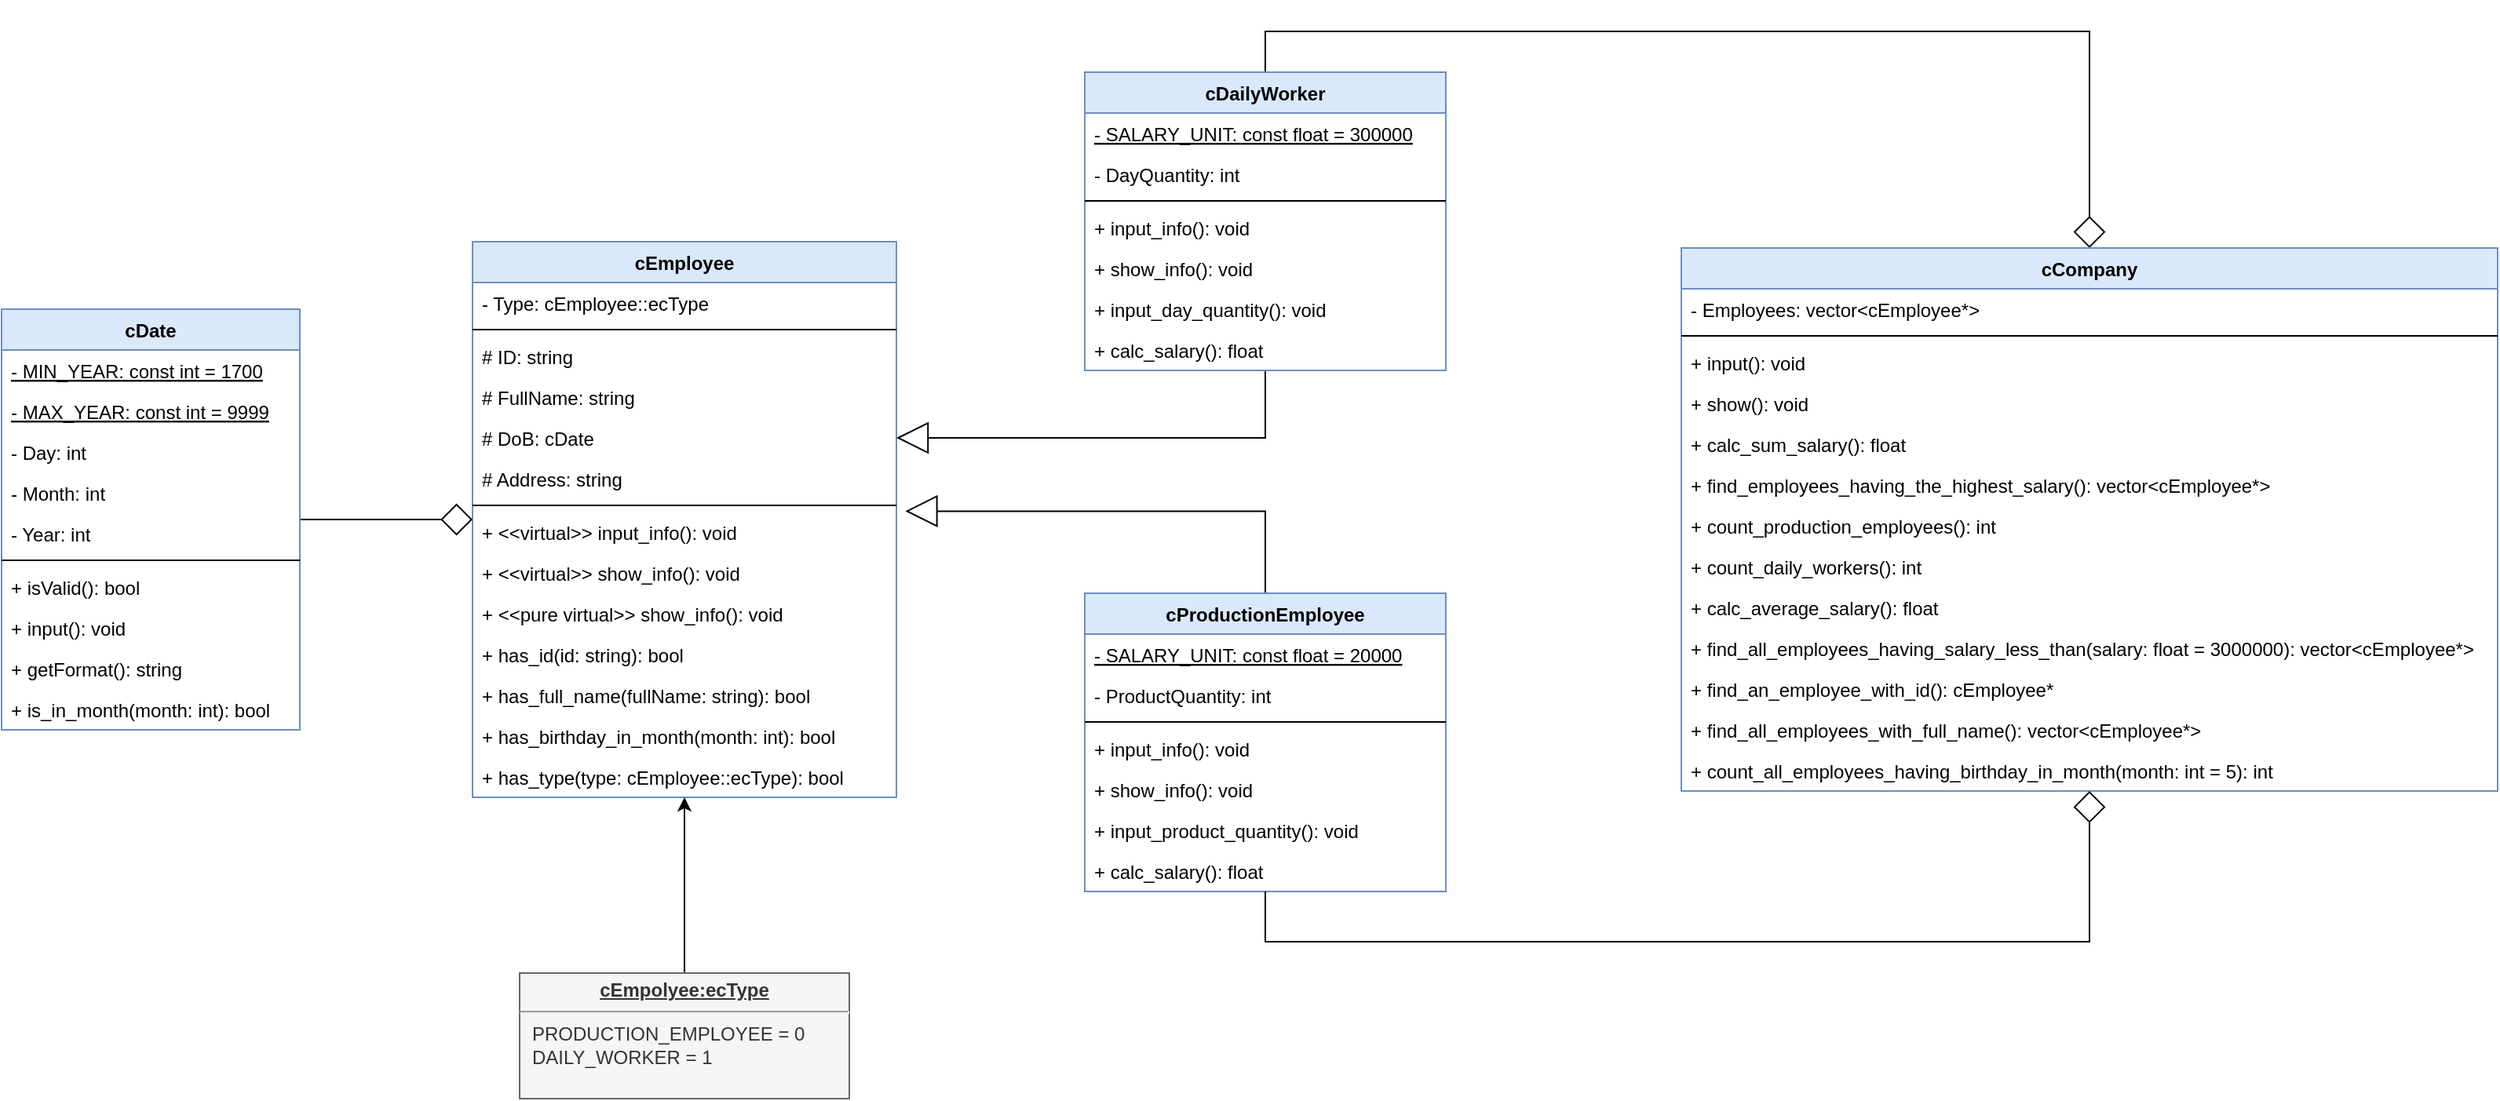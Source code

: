 <mxfile version="10.9.5" type="device"><diagram id="v5MqZyTFadwwDJ8p9PbC" name="Page-1"><mxGraphModel dx="1596" dy="252" grid="1" gridSize="10" guides="1" tooltips="1" connect="1" arrows="1" fold="1" page="1" pageScale="1" pageWidth="1100" pageHeight="850" math="0" shadow="0"><root><mxCell id="0"/><mxCell id="1" parent="0"/><mxCell id="VCO9ZBEmy9Mn7Rd7YqWk-1" value="cEmployee" style="swimlane;fontStyle=1;align=center;verticalAlign=top;childLayout=stackLayout;horizontal=1;startSize=26;horizontalStack=0;resizeParent=1;resizeParentMax=0;resizeLast=0;collapsible=1;marginBottom=0;fillColor=#dae8fc;strokeColor=#6c8ebf;" parent="1" vertex="1"><mxGeometry x="260" y="264" width="270" height="354" as="geometry"/></mxCell><mxCell id="VCO9ZBEmy9Mn7Rd7YqWk-2" value="- Type: cEmployee::ecType" style="text;strokeColor=none;fillColor=none;align=left;verticalAlign=top;spacingLeft=4;spacingRight=4;overflow=hidden;rotatable=0;points=[[0,0.5],[1,0.5]];portConstraint=eastwest;" parent="VCO9ZBEmy9Mn7Rd7YqWk-1" vertex="1"><mxGeometry y="26" width="270" height="26" as="geometry"/></mxCell><mxCell id="HF7AK4PgKATqWKthVQVp-9" value="" style="line;strokeWidth=1;fillColor=none;align=left;verticalAlign=middle;spacingTop=-1;spacingLeft=3;spacingRight=3;rotatable=0;labelPosition=right;points=[];portConstraint=eastwest;" vertex="1" parent="VCO9ZBEmy9Mn7Rd7YqWk-1"><mxGeometry y="52" width="270" height="8" as="geometry"/></mxCell><mxCell id="HF7AK4PgKATqWKthVQVp-8" value="# ID: string" style="text;strokeColor=none;fillColor=none;align=left;verticalAlign=top;spacingLeft=4;spacingRight=4;overflow=hidden;rotatable=0;points=[[0,0.5],[1,0.5]];portConstraint=eastwest;" vertex="1" parent="VCO9ZBEmy9Mn7Rd7YqWk-1"><mxGeometry y="60" width="270" height="26" as="geometry"/></mxCell><mxCell id="VCO9ZBEmy9Mn7Rd7YqWk-4" value="# FullName: string" style="text;strokeColor=none;fillColor=none;align=left;verticalAlign=top;spacingLeft=4;spacingRight=4;overflow=hidden;rotatable=0;points=[[0,0.5],[1,0.5]];portConstraint=eastwest;" parent="VCO9ZBEmy9Mn7Rd7YqWk-1" vertex="1"><mxGeometry y="86" width="270" height="26" as="geometry"/></mxCell><mxCell id="VCO9ZBEmy9Mn7Rd7YqWk-9" value="# DoB: cDate" style="text;strokeColor=none;fillColor=none;align=left;verticalAlign=top;spacingLeft=4;spacingRight=4;overflow=hidden;rotatable=0;points=[[0,0.5],[1,0.5]];portConstraint=eastwest;" parent="VCO9ZBEmy9Mn7Rd7YqWk-1" vertex="1"><mxGeometry y="112" width="270" height="26" as="geometry"/></mxCell><mxCell id="VCO9ZBEmy9Mn7Rd7YqWk-10" value="# Address: string" style="text;strokeColor=none;fillColor=none;align=left;verticalAlign=top;spacingLeft=4;spacingRight=4;overflow=hidden;rotatable=0;points=[[0,0.5],[1,0.5]];portConstraint=eastwest;" parent="VCO9ZBEmy9Mn7Rd7YqWk-1" vertex="1"><mxGeometry y="138" width="270" height="26" as="geometry"/></mxCell><mxCell id="VCO9ZBEmy9Mn7Rd7YqWk-3" value="" style="line;strokeWidth=1;fillColor=none;align=left;verticalAlign=middle;spacingTop=-1;spacingLeft=3;spacingRight=3;rotatable=0;labelPosition=right;points=[];portConstraint=eastwest;" parent="VCO9ZBEmy9Mn7Rd7YqWk-1" vertex="1"><mxGeometry y="164" width="270" height="8" as="geometry"/></mxCell><mxCell id="VCO9ZBEmy9Mn7Rd7YqWk-12" value="+ &lt;&lt;virtual&gt;&gt; input_info(): void" style="text;strokeColor=none;fillColor=none;align=left;verticalAlign=top;spacingLeft=4;spacingRight=4;overflow=hidden;rotatable=0;points=[[0,0.5],[1,0.5]];portConstraint=eastwest;" parent="VCO9ZBEmy9Mn7Rd7YqWk-1" vertex="1"><mxGeometry y="172" width="270" height="26" as="geometry"/></mxCell><mxCell id="VCO9ZBEmy9Mn7Rd7YqWk-13" value="+ &lt;&lt;virtual&gt;&gt; show_info(): void" style="text;strokeColor=none;fillColor=none;align=left;verticalAlign=top;spacingLeft=4;spacingRight=4;overflow=hidden;rotatable=0;points=[[0,0.5],[1,0.5]];portConstraint=eastwest;" parent="VCO9ZBEmy9Mn7Rd7YqWk-1" vertex="1"><mxGeometry y="198" width="270" height="26" as="geometry"/></mxCell><mxCell id="HF7AK4PgKATqWKthVQVp-2" value="+ &lt;&lt;pure virtual&gt;&gt; show_info(): void" style="text;strokeColor=none;fillColor=none;align=left;verticalAlign=top;spacingLeft=4;spacingRight=4;overflow=hidden;rotatable=0;points=[[0,0.5],[1,0.5]];portConstraint=eastwest;" vertex="1" parent="VCO9ZBEmy9Mn7Rd7YqWk-1"><mxGeometry y="224" width="270" height="26" as="geometry"/></mxCell><mxCell id="HF7AK4PgKATqWKthVQVp-10" value="+ has_id(id: string): bool" style="text;strokeColor=none;fillColor=none;align=left;verticalAlign=top;spacingLeft=4;spacingRight=4;overflow=hidden;rotatable=0;points=[[0,0.5],[1,0.5]];portConstraint=eastwest;" vertex="1" parent="VCO9ZBEmy9Mn7Rd7YqWk-1"><mxGeometry y="250" width="270" height="26" as="geometry"/></mxCell><mxCell id="HF7AK4PgKATqWKthVQVp-11" value="+ has_full_name(fullName: string): bool" style="text;strokeColor=none;fillColor=none;align=left;verticalAlign=top;spacingLeft=4;spacingRight=4;overflow=hidden;rotatable=0;points=[[0,0.5],[1,0.5]];portConstraint=eastwest;" vertex="1" parent="VCO9ZBEmy9Mn7Rd7YqWk-1"><mxGeometry y="276" width="270" height="26" as="geometry"/></mxCell><mxCell id="HF7AK4PgKATqWKthVQVp-12" value="+ has_birthday_in_month(month: int): bool" style="text;strokeColor=none;fillColor=none;align=left;verticalAlign=top;spacingLeft=4;spacingRight=4;overflow=hidden;rotatable=0;points=[[0,0.5],[1,0.5]];portConstraint=eastwest;" vertex="1" parent="VCO9ZBEmy9Mn7Rd7YqWk-1"><mxGeometry y="302" width="270" height="26" as="geometry"/></mxCell><mxCell id="HF7AK4PgKATqWKthVQVp-13" value="+ has_type(type: cEmployee::ecType): bool" style="text;strokeColor=none;fillColor=none;align=left;verticalAlign=top;spacingLeft=4;spacingRight=4;overflow=hidden;rotatable=0;points=[[0,0.5],[1,0.5]];portConstraint=eastwest;" vertex="1" parent="VCO9ZBEmy9Mn7Rd7YqWk-1"><mxGeometry y="328" width="270" height="26" as="geometry"/></mxCell><mxCell id="6BlQhy7y3fK6LeED78M9-3" style="edgeStyle=orthogonalEdgeStyle;rounded=0;orthogonalLoop=1;jettySize=auto;html=1;endArrow=diamond;endFill=0;startSize=18;endSize=18;" parent="1" source="VCO9ZBEmy9Mn7Rd7YqWk-18" target="VCO9ZBEmy9Mn7Rd7YqWk-1" edge="1"><mxGeometry relative="1" as="geometry"/></mxCell><mxCell id="VCO9ZBEmy9Mn7Rd7YqWk-18" value="cDate" style="swimlane;fontStyle=1;align=center;verticalAlign=top;childLayout=stackLayout;horizontal=1;startSize=26;horizontalStack=0;resizeParent=1;resizeParentMax=0;resizeLast=0;collapsible=1;marginBottom=0;fillColor=#dae8fc;strokeColor=#6c8ebf;" parent="1" vertex="1"><mxGeometry x="-40" y="307" width="190" height="268" as="geometry"/></mxCell><mxCell id="VCO9ZBEmy9Mn7Rd7YqWk-23" value="- MIN_YEAR: const int = 1700" style="text;strokeColor=none;fillColor=none;align=left;verticalAlign=top;spacingLeft=4;spacingRight=4;overflow=hidden;rotatable=0;points=[[0,0.5],[1,0.5]];portConstraint=eastwest;fontStyle=4" parent="VCO9ZBEmy9Mn7Rd7YqWk-18" vertex="1"><mxGeometry y="26" width="190" height="26" as="geometry"/></mxCell><mxCell id="VCO9ZBEmy9Mn7Rd7YqWk-24" value="- MAX_YEAR: const int = 9999" style="text;strokeColor=none;fillColor=none;align=left;verticalAlign=top;spacingLeft=4;spacingRight=4;overflow=hidden;rotatable=0;points=[[0,0.5],[1,0.5]];portConstraint=eastwest;fontStyle=4" parent="VCO9ZBEmy9Mn7Rd7YqWk-18" vertex="1"><mxGeometry y="52" width="190" height="26" as="geometry"/></mxCell><mxCell id="VCO9ZBEmy9Mn7Rd7YqWk-19" value="- Day: int" style="text;strokeColor=none;fillColor=none;align=left;verticalAlign=top;spacingLeft=4;spacingRight=4;overflow=hidden;rotatable=0;points=[[0,0.5],[1,0.5]];portConstraint=eastwest;" parent="VCO9ZBEmy9Mn7Rd7YqWk-18" vertex="1"><mxGeometry y="78" width="190" height="26" as="geometry"/></mxCell><mxCell id="VCO9ZBEmy9Mn7Rd7YqWk-21" value="- Month: int" style="text;strokeColor=none;fillColor=none;align=left;verticalAlign=top;spacingLeft=4;spacingRight=4;overflow=hidden;rotatable=0;points=[[0,0.5],[1,0.5]];portConstraint=eastwest;" parent="VCO9ZBEmy9Mn7Rd7YqWk-18" vertex="1"><mxGeometry y="104" width="190" height="26" as="geometry"/></mxCell><mxCell id="VCO9ZBEmy9Mn7Rd7YqWk-22" value="- Year: int" style="text;strokeColor=none;fillColor=none;align=left;verticalAlign=top;spacingLeft=4;spacingRight=4;overflow=hidden;rotatable=0;points=[[0,0.5],[1,0.5]];portConstraint=eastwest;" parent="VCO9ZBEmy9Mn7Rd7YqWk-18" vertex="1"><mxGeometry y="130" width="190" height="26" as="geometry"/></mxCell><mxCell id="VCO9ZBEmy9Mn7Rd7YqWk-28" value="" style="line;strokeWidth=1;fillColor=none;align=left;verticalAlign=middle;spacingTop=-1;spacingLeft=3;spacingRight=3;rotatable=0;labelPosition=right;points=[];portConstraint=eastwest;" parent="VCO9ZBEmy9Mn7Rd7YqWk-18" vertex="1"><mxGeometry y="156" width="190" height="8" as="geometry"/></mxCell><mxCell id="VCO9ZBEmy9Mn7Rd7YqWk-25" value="+ isValid(): bool" style="text;strokeColor=none;fillColor=none;align=left;verticalAlign=top;spacingLeft=4;spacingRight=4;overflow=hidden;rotatable=0;points=[[0,0.5],[1,0.5]];portConstraint=eastwest;" parent="VCO9ZBEmy9Mn7Rd7YqWk-18" vertex="1"><mxGeometry y="164" width="190" height="26" as="geometry"/></mxCell><mxCell id="VCO9ZBEmy9Mn7Rd7YqWk-26" value="+ input(): void" style="text;strokeColor=none;fillColor=none;align=left;verticalAlign=top;spacingLeft=4;spacingRight=4;overflow=hidden;rotatable=0;points=[[0,0.5],[1,0.5]];portConstraint=eastwest;" parent="VCO9ZBEmy9Mn7Rd7YqWk-18" vertex="1"><mxGeometry y="190" width="190" height="26" as="geometry"/></mxCell><mxCell id="VCO9ZBEmy9Mn7Rd7YqWk-27" value="+ getFormat(): string" style="text;strokeColor=none;fillColor=none;align=left;verticalAlign=top;spacingLeft=4;spacingRight=4;overflow=hidden;rotatable=0;points=[[0,0.5],[1,0.5]];portConstraint=eastwest;" parent="VCO9ZBEmy9Mn7Rd7YqWk-18" vertex="1"><mxGeometry y="216" width="190" height="26" as="geometry"/></mxCell><mxCell id="HF7AK4PgKATqWKthVQVp-1" value="+ is_in_month(month: int): bool" style="text;strokeColor=none;fillColor=none;align=left;verticalAlign=top;spacingLeft=4;spacingRight=4;overflow=hidden;rotatable=0;points=[[0,0.5],[1,0.5]];portConstraint=eastwest;" vertex="1" parent="VCO9ZBEmy9Mn7Rd7YqWk-18"><mxGeometry y="242" width="190" height="26" as="geometry"/></mxCell><mxCell id="VCO9ZBEmy9Mn7Rd7YqWk-86" style="edgeStyle=orthogonalEdgeStyle;rounded=0;orthogonalLoop=1;jettySize=auto;html=1;entryX=1.019;entryY=-0.205;entryDx=0;entryDy=0;entryPerimeter=0;endArrow=block;endFill=0;endSize=18;startSize=18;" parent="1" source="VCO9ZBEmy9Mn7Rd7YqWk-29" edge="1"><mxGeometry relative="1" as="geometry"><mxPoint x="535.714" y="435.714" as="targetPoint"/><Array as="points"><mxPoint x="765" y="436"/></Array></mxGeometry></mxCell><mxCell id="VCO9ZBEmy9Mn7Rd7YqWk-29" value="cProductionEmployee" style="swimlane;fontStyle=1;align=center;verticalAlign=top;childLayout=stackLayout;horizontal=1;startSize=26;horizontalStack=0;resizeParent=1;resizeParentMax=0;resizeLast=0;collapsible=1;marginBottom=0;fillColor=#dae8fc;strokeColor=#6c8ebf;" parent="1" vertex="1"><mxGeometry x="650" y="488" width="230" height="190" as="geometry"/></mxCell><mxCell id="VCO9ZBEmy9Mn7Rd7YqWk-30" value="- SALARY_UNIT: const float = 20000" style="text;strokeColor=none;fillColor=none;align=left;verticalAlign=top;spacingLeft=4;spacingRight=4;overflow=hidden;rotatable=0;points=[[0,0.5],[1,0.5]];portConstraint=eastwest;fontStyle=4" parent="VCO9ZBEmy9Mn7Rd7YqWk-29" vertex="1"><mxGeometry y="26" width="230" height="26" as="geometry"/></mxCell><mxCell id="VCO9ZBEmy9Mn7Rd7YqWk-32" value="- ProductQuantity: int" style="text;strokeColor=none;fillColor=none;align=left;verticalAlign=top;spacingLeft=4;spacingRight=4;overflow=hidden;rotatable=0;points=[[0,0.5],[1,0.5]];portConstraint=eastwest;" parent="VCO9ZBEmy9Mn7Rd7YqWk-29" vertex="1"><mxGeometry y="52" width="230" height="26" as="geometry"/></mxCell><mxCell id="VCO9ZBEmy9Mn7Rd7YqWk-31" value="" style="line;strokeWidth=1;fillColor=none;align=left;verticalAlign=middle;spacingTop=-1;spacingLeft=3;spacingRight=3;rotatable=0;labelPosition=right;points=[];portConstraint=eastwest;" parent="VCO9ZBEmy9Mn7Rd7YqWk-29" vertex="1"><mxGeometry y="78" width="230" height="8" as="geometry"/></mxCell><mxCell id="VCO9ZBEmy9Mn7Rd7YqWk-45" value="+ input_info(): void" style="text;strokeColor=none;fillColor=none;align=left;verticalAlign=top;spacingLeft=4;spacingRight=4;overflow=hidden;rotatable=0;points=[[0,0.5],[1,0.5]];portConstraint=eastwest;" parent="VCO9ZBEmy9Mn7Rd7YqWk-29" vertex="1"><mxGeometry y="86" width="230" height="26" as="geometry"/></mxCell><mxCell id="VCO9ZBEmy9Mn7Rd7YqWk-46" value="+ show_info(): void" style="text;strokeColor=none;fillColor=none;align=left;verticalAlign=top;spacingLeft=4;spacingRight=4;overflow=hidden;rotatable=0;points=[[0,0.5],[1,0.5]];portConstraint=eastwest;" parent="VCO9ZBEmy9Mn7Rd7YqWk-29" vertex="1"><mxGeometry y="112" width="230" height="26" as="geometry"/></mxCell><mxCell id="VCO9ZBEmy9Mn7Rd7YqWk-47" value="+ input_product_quantity(): void" style="text;strokeColor=none;fillColor=none;align=left;verticalAlign=top;spacingLeft=4;spacingRight=4;overflow=hidden;rotatable=0;points=[[0,0.5],[1,0.5]];portConstraint=eastwest;" parent="VCO9ZBEmy9Mn7Rd7YqWk-29" vertex="1"><mxGeometry y="138" width="230" height="26" as="geometry"/></mxCell><mxCell id="VCO9ZBEmy9Mn7Rd7YqWk-48" value="+ calc_salary(): float" style="text;strokeColor=none;fillColor=none;align=left;verticalAlign=top;spacingLeft=4;spacingRight=4;overflow=hidden;rotatable=0;points=[[0,0.5],[1,0.5]];portConstraint=eastwest;" parent="VCO9ZBEmy9Mn7Rd7YqWk-29" vertex="1"><mxGeometry y="164" width="230" height="26" as="geometry"/></mxCell><mxCell id="VCO9ZBEmy9Mn7Rd7YqWk-85" style="edgeStyle=orthogonalEdgeStyle;rounded=0;orthogonalLoop=1;jettySize=auto;html=1;entryX=1;entryY=0.5;entryDx=0;entryDy=0;endArrow=block;endFill=0;endSize=18;startSize=18;" parent="1" source="VCO9ZBEmy9Mn7Rd7YqWk-50" target="VCO9ZBEmy9Mn7Rd7YqWk-9" edge="1"><mxGeometry relative="1" as="geometry"/></mxCell><mxCell id="VCO9ZBEmy9Mn7Rd7YqWk-88" style="edgeStyle=orthogonalEdgeStyle;rounded=0;orthogonalLoop=1;jettySize=auto;html=1;entryX=0.5;entryY=0;entryDx=0;entryDy=0;startSize=18;endArrow=diamond;endFill=0;endSize=18;" parent="1" source="VCO9ZBEmy9Mn7Rd7YqWk-50" target="VCO9ZBEmy9Mn7Rd7YqWk-66" edge="1"><mxGeometry relative="1" as="geometry"><Array as="points"><mxPoint x="765" y="130"/><mxPoint x="1290" y="130"/></Array></mxGeometry></mxCell><mxCell id="VCO9ZBEmy9Mn7Rd7YqWk-50" value="cDailyWorker" style="swimlane;fontStyle=1;align=center;verticalAlign=top;childLayout=stackLayout;horizontal=1;startSize=26;horizontalStack=0;resizeParent=1;resizeParentMax=0;resizeLast=0;collapsible=1;marginBottom=0;fillColor=#dae8fc;strokeColor=#6c8ebf;" parent="1" vertex="1"><mxGeometry x="650" y="156" width="230" height="190" as="geometry"/></mxCell><mxCell id="VCO9ZBEmy9Mn7Rd7YqWk-51" value="- SALARY_UNIT: const float = 300000" style="text;strokeColor=none;fillColor=none;align=left;verticalAlign=top;spacingLeft=4;spacingRight=4;overflow=hidden;rotatable=0;points=[[0,0.5],[1,0.5]];portConstraint=eastwest;fontStyle=4" parent="VCO9ZBEmy9Mn7Rd7YqWk-50" vertex="1"><mxGeometry y="26" width="230" height="26" as="geometry"/></mxCell><mxCell id="VCO9ZBEmy9Mn7Rd7YqWk-53" value="- DayQuantity: int" style="text;strokeColor=none;fillColor=none;align=left;verticalAlign=top;spacingLeft=4;spacingRight=4;overflow=hidden;rotatable=0;points=[[0,0.5],[1,0.5]];portConstraint=eastwest;" parent="VCO9ZBEmy9Mn7Rd7YqWk-50" vertex="1"><mxGeometry y="52" width="230" height="26" as="geometry"/></mxCell><mxCell id="VCO9ZBEmy9Mn7Rd7YqWk-52" value="" style="line;strokeWidth=1;fillColor=none;align=left;verticalAlign=middle;spacingTop=-1;spacingLeft=3;spacingRight=3;rotatable=0;labelPosition=right;points=[];portConstraint=eastwest;" parent="VCO9ZBEmy9Mn7Rd7YqWk-50" vertex="1"><mxGeometry y="78" width="230" height="8" as="geometry"/></mxCell><mxCell id="VCO9ZBEmy9Mn7Rd7YqWk-62" value="+ input_info(): void" style="text;strokeColor=none;fillColor=none;align=left;verticalAlign=top;spacingLeft=4;spacingRight=4;overflow=hidden;rotatable=0;points=[[0,0.5],[1,0.5]];portConstraint=eastwest;" parent="VCO9ZBEmy9Mn7Rd7YqWk-50" vertex="1"><mxGeometry y="86" width="230" height="26" as="geometry"/></mxCell><mxCell id="VCO9ZBEmy9Mn7Rd7YqWk-63" value="+ show_info(): void" style="text;strokeColor=none;fillColor=none;align=left;verticalAlign=top;spacingLeft=4;spacingRight=4;overflow=hidden;rotatable=0;points=[[0,0.5],[1,0.5]];portConstraint=eastwest;" parent="VCO9ZBEmy9Mn7Rd7YqWk-50" vertex="1"><mxGeometry y="112" width="230" height="26" as="geometry"/></mxCell><mxCell id="VCO9ZBEmy9Mn7Rd7YqWk-64" value="+ input_day_quantity(): void" style="text;strokeColor=none;fillColor=none;align=left;verticalAlign=top;spacingLeft=4;spacingRight=4;overflow=hidden;rotatable=0;points=[[0,0.5],[1,0.5]];portConstraint=eastwest;" parent="VCO9ZBEmy9Mn7Rd7YqWk-50" vertex="1"><mxGeometry y="138" width="230" height="26" as="geometry"/></mxCell><mxCell id="VCO9ZBEmy9Mn7Rd7YqWk-65" value="+ calc_salary(): float" style="text;strokeColor=none;fillColor=none;align=left;verticalAlign=top;spacingLeft=4;spacingRight=4;overflow=hidden;rotatable=0;points=[[0,0.5],[1,0.5]];portConstraint=eastwest;" parent="VCO9ZBEmy9Mn7Rd7YqWk-50" vertex="1"><mxGeometry y="164" width="230" height="26" as="geometry"/></mxCell><mxCell id="VCO9ZBEmy9Mn7Rd7YqWk-66" value="cCompany" style="swimlane;fontStyle=1;align=center;verticalAlign=top;childLayout=stackLayout;horizontal=1;startSize=26;horizontalStack=0;resizeParent=1;resizeParentMax=0;resizeLast=0;collapsible=1;marginBottom=0;fillColor=#dae8fc;strokeColor=#6c8ebf;" parent="1" vertex="1"><mxGeometry x="1030" y="268" width="520" height="346" as="geometry"/></mxCell><mxCell id="VCO9ZBEmy9Mn7Rd7YqWk-67" value="- Employees: vector&lt;cEmployee*&gt;" style="text;strokeColor=none;fillColor=none;align=left;verticalAlign=top;spacingLeft=4;spacingRight=4;overflow=hidden;rotatable=0;points=[[0,0.5],[1,0.5]];portConstraint=eastwest;" parent="VCO9ZBEmy9Mn7Rd7YqWk-66" vertex="1"><mxGeometry y="26" width="520" height="26" as="geometry"/></mxCell><mxCell id="HF7AK4PgKATqWKthVQVp-45" value="" style="line;strokeWidth=1;fillColor=none;align=left;verticalAlign=middle;spacingTop=-1;spacingLeft=3;spacingRight=3;rotatable=0;labelPosition=right;points=[];portConstraint=eastwest;" vertex="1" parent="VCO9ZBEmy9Mn7Rd7YqWk-66"><mxGeometry y="52" width="520" height="8" as="geometry"/></mxCell><mxCell id="HF7AK4PgKATqWKthVQVp-16" value="+ input(): void" style="text;strokeColor=none;fillColor=none;align=left;verticalAlign=top;spacingLeft=4;spacingRight=4;overflow=hidden;rotatable=0;points=[[0,0.5],[1,0.5]];portConstraint=eastwest;" vertex="1" parent="VCO9ZBEmy9Mn7Rd7YqWk-66"><mxGeometry y="60" width="520" height="26" as="geometry"/></mxCell><mxCell id="HF7AK4PgKATqWKthVQVp-17" value="+ show(): void" style="text;strokeColor=none;fillColor=none;align=left;verticalAlign=top;spacingLeft=4;spacingRight=4;overflow=hidden;rotatable=0;points=[[0,0.5],[1,0.5]];portConstraint=eastwest;" vertex="1" parent="VCO9ZBEmy9Mn7Rd7YqWk-66"><mxGeometry y="86" width="520" height="26" as="geometry"/></mxCell><mxCell id="HF7AK4PgKATqWKthVQVp-18" value="+ calc_sum_salary(): float" style="text;strokeColor=none;fillColor=none;align=left;verticalAlign=top;spacingLeft=4;spacingRight=4;overflow=hidden;rotatable=0;points=[[0,0.5],[1,0.5]];portConstraint=eastwest;" vertex="1" parent="VCO9ZBEmy9Mn7Rd7YqWk-66"><mxGeometry y="112" width="520" height="26" as="geometry"/></mxCell><mxCell id="HF7AK4PgKATqWKthVQVp-19" value="+ find_employees_having_the_highest_salary(): vector&lt;cEmployee*&gt;" style="text;strokeColor=none;fillColor=none;align=left;verticalAlign=top;spacingLeft=4;spacingRight=4;overflow=hidden;rotatable=0;points=[[0,0.5],[1,0.5]];portConstraint=eastwest;" vertex="1" parent="VCO9ZBEmy9Mn7Rd7YqWk-66"><mxGeometry y="138" width="520" height="26" as="geometry"/></mxCell><mxCell id="HF7AK4PgKATqWKthVQVp-20" value="+ count_production_employees(): int" style="text;strokeColor=none;fillColor=none;align=left;verticalAlign=top;spacingLeft=4;spacingRight=4;overflow=hidden;rotatable=0;points=[[0,0.5],[1,0.5]];portConstraint=eastwest;" vertex="1" parent="VCO9ZBEmy9Mn7Rd7YqWk-66"><mxGeometry y="164" width="520" height="26" as="geometry"/></mxCell><mxCell id="HF7AK4PgKATqWKthVQVp-28" value="+ count_daily_workers(): int" style="text;strokeColor=none;fillColor=none;align=left;verticalAlign=top;spacingLeft=4;spacingRight=4;overflow=hidden;rotatable=0;points=[[0,0.5],[1,0.5]];portConstraint=eastwest;" vertex="1" parent="VCO9ZBEmy9Mn7Rd7YqWk-66"><mxGeometry y="190" width="520" height="26" as="geometry"/></mxCell><mxCell id="HF7AK4PgKATqWKthVQVp-29" value="+ calc_average_salary(): float" style="text;strokeColor=none;fillColor=none;align=left;verticalAlign=top;spacingLeft=4;spacingRight=4;overflow=hidden;rotatable=0;points=[[0,0.5],[1,0.5]];portConstraint=eastwest;" vertex="1" parent="VCO9ZBEmy9Mn7Rd7YqWk-66"><mxGeometry y="216" width="520" height="26" as="geometry"/></mxCell><mxCell id="HF7AK4PgKATqWKthVQVp-30" value="+ find_all_employees_having_salary_less_than(salary: float = 3000000): vector&lt;cEmployee*&gt;" style="text;strokeColor=none;fillColor=none;align=left;verticalAlign=top;spacingLeft=4;spacingRight=4;overflow=hidden;rotatable=0;points=[[0,0.5],[1,0.5]];portConstraint=eastwest;" vertex="1" parent="VCO9ZBEmy9Mn7Rd7YqWk-66"><mxGeometry y="242" width="520" height="26" as="geometry"/></mxCell><mxCell id="HF7AK4PgKATqWKthVQVp-31" value="+ find_an_employee_with_id(): cEmployee*" style="text;strokeColor=none;fillColor=none;align=left;verticalAlign=top;spacingLeft=4;spacingRight=4;overflow=hidden;rotatable=0;points=[[0,0.5],[1,0.5]];portConstraint=eastwest;" vertex="1" parent="VCO9ZBEmy9Mn7Rd7YqWk-66"><mxGeometry y="268" width="520" height="26" as="geometry"/></mxCell><mxCell id="HF7AK4PgKATqWKthVQVp-43" value="+ find_all_employees_with_full_name(): vector&lt;cEmployee*&gt;" style="text;strokeColor=none;fillColor=none;align=left;verticalAlign=top;spacingLeft=4;spacingRight=4;overflow=hidden;rotatable=0;points=[[0,0.5],[1,0.5]];portConstraint=eastwest;" vertex="1" parent="VCO9ZBEmy9Mn7Rd7YqWk-66"><mxGeometry y="294" width="520" height="26" as="geometry"/></mxCell><mxCell id="HF7AK4PgKATqWKthVQVp-44" value="+ count_all_employees_having_birthday_in_month(month: int = 5): int" style="text;strokeColor=none;fillColor=none;align=left;verticalAlign=top;spacingLeft=4;spacingRight=4;overflow=hidden;rotatable=0;points=[[0,0.5],[1,0.5]];portConstraint=eastwest;" vertex="1" parent="VCO9ZBEmy9Mn7Rd7YqWk-66"><mxGeometry y="320" width="520" height="26" as="geometry"/></mxCell><mxCell id="VCO9ZBEmy9Mn7Rd7YqWk-89" style="edgeStyle=orthogonalEdgeStyle;rounded=0;orthogonalLoop=1;jettySize=auto;html=1;startSize=18;endArrow=diamond;endFill=0;endSize=18;" parent="1" source="VCO9ZBEmy9Mn7Rd7YqWk-29" target="VCO9ZBEmy9Mn7Rd7YqWk-66" edge="1"><mxGeometry relative="1" as="geometry"><Array as="points"><mxPoint x="765" y="710"/><mxPoint x="1290" y="710"/></Array></mxGeometry></mxCell><mxCell id="HF7AK4PgKATqWKthVQVp-50" style="edgeStyle=orthogonalEdgeStyle;rounded=0;orthogonalLoop=1;jettySize=auto;html=1;" edge="1" parent="1" source="HF7AK4PgKATqWKthVQVp-46" target="VCO9ZBEmy9Mn7Rd7YqWk-1"><mxGeometry relative="1" as="geometry"/></mxCell><mxCell id="HF7AK4PgKATqWKthVQVp-46" value="&lt;p style=&quot;margin: 0px ; margin-top: 4px ; text-align: center ; text-decoration: underline&quot;&gt;&lt;b&gt;cEmpolyee:ecType&lt;/b&gt;&lt;/p&gt;&lt;hr&gt;&lt;p style=&quot;margin: 0px ; margin-left: 8px&quot;&gt;PRODUCTION_EMPLOYEE = 0&lt;/p&gt;&lt;p style=&quot;margin: 0px ; margin-left: 8px&quot;&gt;DAILY_WORKER = 1&lt;/p&gt;" style="verticalAlign=top;align=left;overflow=fill;fontSize=12;fontFamily=Helvetica;html=1;fillColor=#f5f5f5;strokeColor=#666666;fontColor=#333333;" vertex="1" parent="1"><mxGeometry x="290" y="730" width="210" height="80" as="geometry"/></mxCell></root></mxGraphModel></diagram></mxfile>